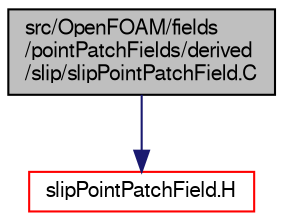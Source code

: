 digraph "src/OpenFOAM/fields/pointPatchFields/derived/slip/slipPointPatchField.C"
{
  bgcolor="transparent";
  edge [fontname="FreeSans",fontsize="10",labelfontname="FreeSans",labelfontsize="10"];
  node [fontname="FreeSans",fontsize="10",shape=record];
  Node1 [label="src/OpenFOAM/fields\l/pointPatchFields/derived\l/slip/slipPointPatchField.C",height=0.2,width=0.4,color="black", fillcolor="grey75", style="filled" fontcolor="black"];
  Node1 -> Node2 [color="midnightblue",fontsize="10",style="solid",fontname="FreeSans"];
  Node2 [label="slipPointPatchField.H",height=0.2,width=0.4,color="red",URL="$a07657.html"];
}
